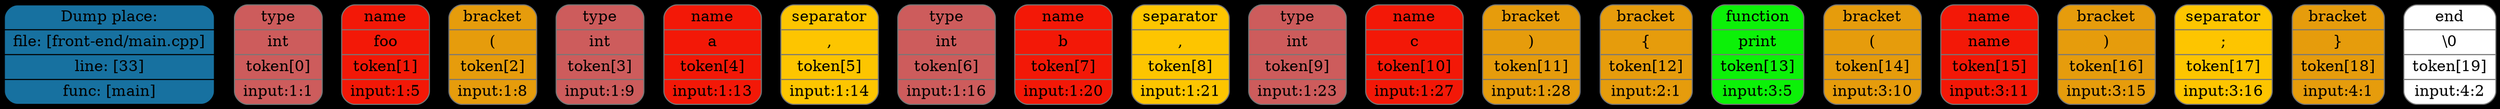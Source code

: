 digraph G{
rankdir=TB
graph [bgcolor="#000000"];
size = "100 5"
place[shape=Mrecord, style=filled, fillcolor="#1771a0", pos="0,1!",label = " { Dump place: | file: [front-end/main.cpp] | line: [33] | func: [main] } "color = "#000000"];
token0[shape=Mrecord, style=filled, fillcolor="#CD5C5C",label = " { type | int |  token[0] |  input:1:1 } ", color = "#777777"];
token1[shape=Mrecord, style=filled, fillcolor="#f31807",label = " { name | foo |  token[1] |  input:1:5 } ", color = "#777777"];
token2[shape=Mrecord, style=filled, fillcolor="#e69c0c",label = " { bracket | \( |  token[2] |  input:1:8 } ", color = "#777777"];
token3[shape=Mrecord, style=filled, fillcolor="#CD5C5C",label = " { type | int |  token[3] |  input:1:9 } ", color = "#777777"];
token4[shape=Mrecord, style=filled, fillcolor="#f31807",label = " { name | a |  token[4] |  input:1:13 } ", color = "#777777"];
token5[shape=Mrecord, style=filled, fillcolor="#fdc500",label = " { separator | \, |  token[5] |  input:1:14 } ", color = "#777777"];
token6[shape=Mrecord, style=filled, fillcolor="#CD5C5C",label = " { type | int |  token[6] |  input:1:16 } ", color = "#777777"];
token7[shape=Mrecord, style=filled, fillcolor="#f31807",label = " { name | b |  token[7] |  input:1:20 } ", color = "#777777"];
token8[shape=Mrecord, style=filled, fillcolor="#fdc500",label = " { separator | \, |  token[8] |  input:1:21 } ", color = "#777777"];
token9[shape=Mrecord, style=filled, fillcolor="#CD5C5C",label = " { type | int |  token[9] |  input:1:23 } ", color = "#777777"];
token10[shape=Mrecord, style=filled, fillcolor="#f31807",label = " { name | c |  token[10] |  input:1:27 } ", color = "#777777"];
token11[shape=Mrecord, style=filled, fillcolor="#e69c0c",label = " { bracket | \) |  token[11] |  input:1:28 } ", color = "#777777"];
token12[shape=Mrecord, style=filled, fillcolor="#e69c0c",label = " { bracket | \{ |  token[12] |  input:2:1 } ", color = "#777777"];
token13[shape=Mrecord, style=filled, fillcolor="#0cf108",label = " { function | print |  token[13] |  input:3:5 } ", color = "#777777"];
token14[shape=Mrecord, style=filled, fillcolor="#e69c0c",label = " { bracket | \( |  token[14] |  input:3:10 } ", color = "#777777"];
token15[shape=Mrecord, style=filled, fillcolor="#f31807",label = " { name | name |  token[15] |  input:3:11 } ", color = "#777777"];
token16[shape=Mrecord, style=filled, fillcolor="#e69c0c",label = " { bracket | \) |  token[16] |  input:3:15 } ", color = "#777777"];
token17[shape=Mrecord, style=filled, fillcolor="#fdc500",label = " { separator | \; |  token[17] |  input:3:16 } ", color = "#777777"];
token18[shape=Mrecord, style=filled, fillcolor="#e69c0c",label = " { bracket | \} |  token[18] |  input:4:1 } ", color = "#777777"];
token19[shape=Mrecord, style=filled, fillcolor="#ffffff",label = " { end | \\0 |  token[19] |  input:4:2 } ", color = "#777777"];
}
